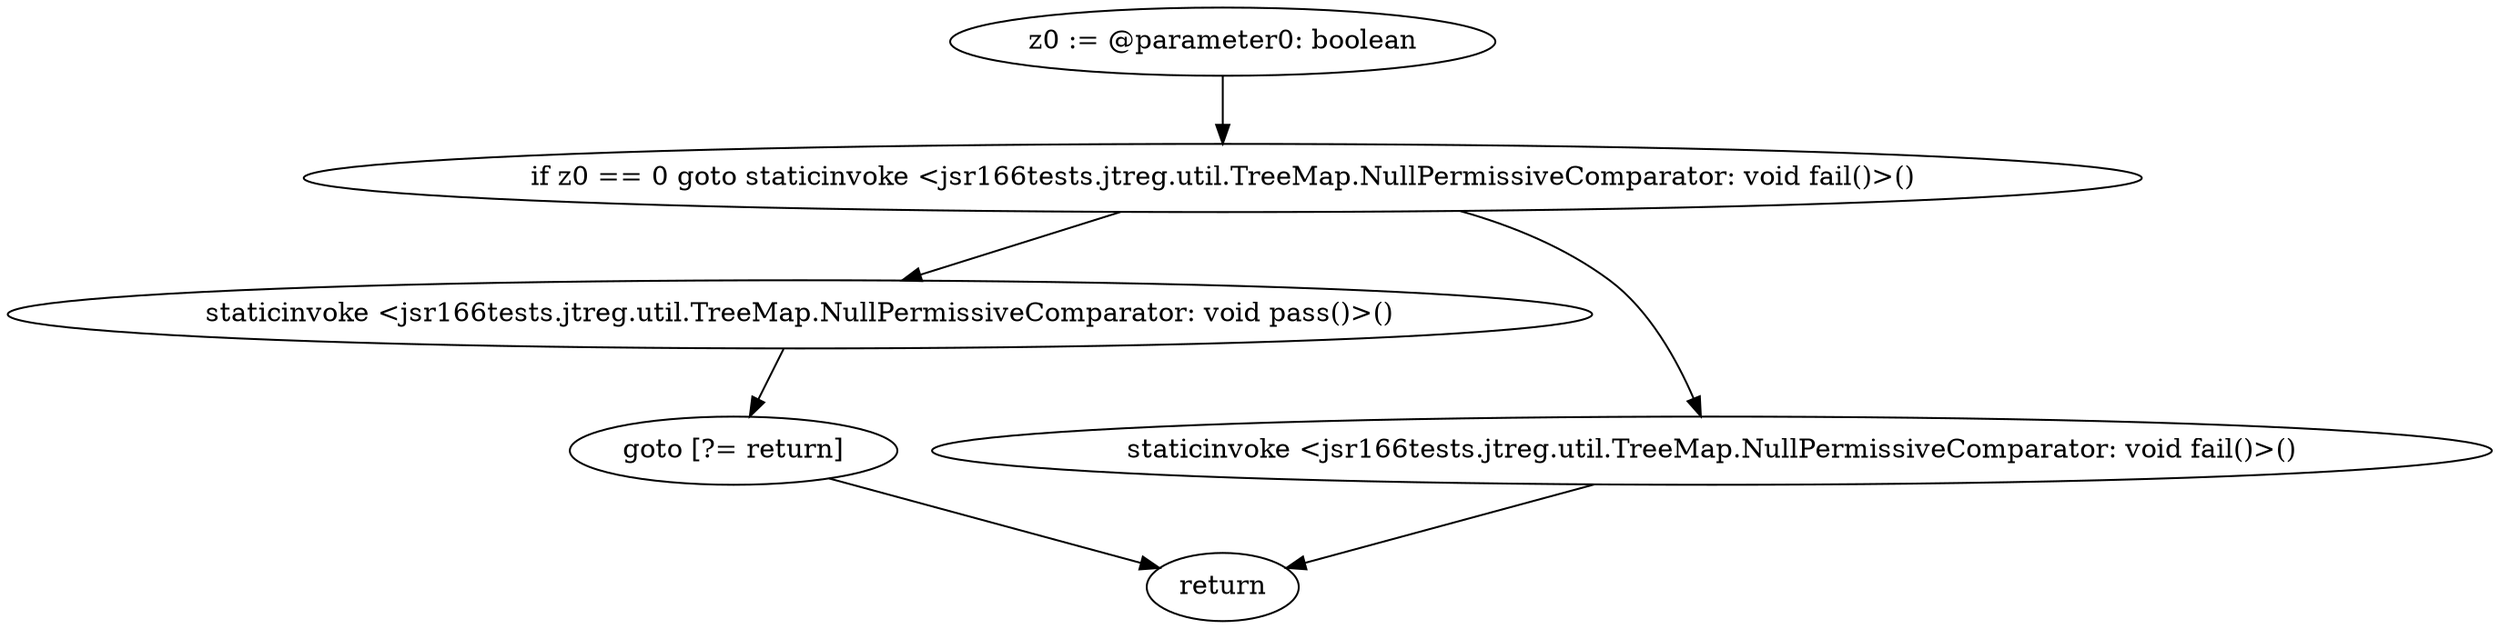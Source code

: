 digraph "unitGraph" {
    "z0 := @parameter0: boolean"
    "if z0 == 0 goto staticinvoke <jsr166tests.jtreg.util.TreeMap.NullPermissiveComparator: void fail()>()"
    "staticinvoke <jsr166tests.jtreg.util.TreeMap.NullPermissiveComparator: void pass()>()"
    "goto [?= return]"
    "staticinvoke <jsr166tests.jtreg.util.TreeMap.NullPermissiveComparator: void fail()>()"
    "return"
    "z0 := @parameter0: boolean"->"if z0 == 0 goto staticinvoke <jsr166tests.jtreg.util.TreeMap.NullPermissiveComparator: void fail()>()";
    "if z0 == 0 goto staticinvoke <jsr166tests.jtreg.util.TreeMap.NullPermissiveComparator: void fail()>()"->"staticinvoke <jsr166tests.jtreg.util.TreeMap.NullPermissiveComparator: void pass()>()";
    "if z0 == 0 goto staticinvoke <jsr166tests.jtreg.util.TreeMap.NullPermissiveComparator: void fail()>()"->"staticinvoke <jsr166tests.jtreg.util.TreeMap.NullPermissiveComparator: void fail()>()";
    "staticinvoke <jsr166tests.jtreg.util.TreeMap.NullPermissiveComparator: void pass()>()"->"goto [?= return]";
    "goto [?= return]"->"return";
    "staticinvoke <jsr166tests.jtreg.util.TreeMap.NullPermissiveComparator: void fail()>()"->"return";
}
